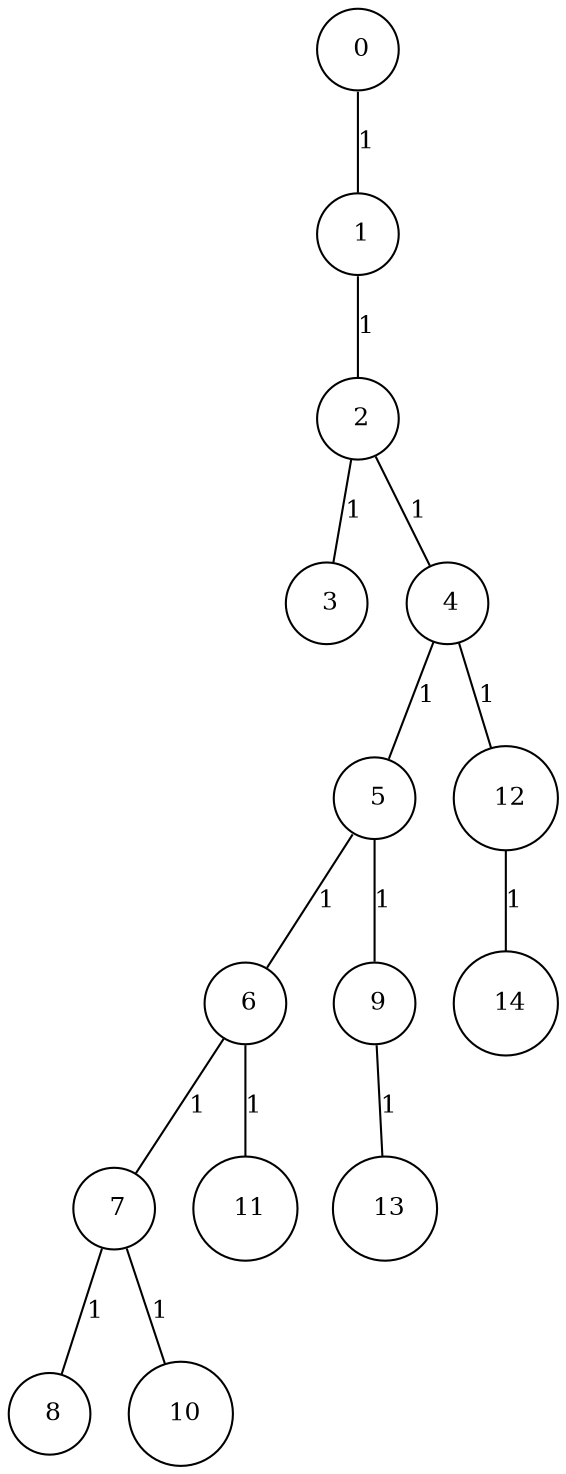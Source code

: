 graph G {
size="8.5,11;"
ratio = "expand;"
fixedsize="true;"
overlap="scale;"
node[shape=circle,width=.12,hight=.12,fontsize=12]
edge[fontsize=12]

0[label=" 0" color=black, pos="2.386231,1.8997251!"];
1[label=" 1" color=black, pos="0.095189938,2.8519424!"];
2[label=" 2" color=black, pos="0.24649928,2.895959!"];
3[label=" 3" color=black, pos="2.6699945,2.9150603!"];
4[label=" 4" color=black, pos="1.6160734,2.6252896!"];
5[label=" 5" color=black, pos="0.097445281,1.2481512!"];
6[label=" 6" color=black, pos="1.6455204,2.949544!"];
7[label=" 7" color=black, pos="0.91567537,1.8830891!"];
8[label=" 8" color=black, pos="2.7661799,2.7495792!"];
9[label=" 9" color=black, pos="0.25726622,1.6134128!"];
10[label=" 10" color=black, pos="0.95145231,1.2204134!"];
11[label=" 11" color=black, pos="0.56745779,1.2737257!"];
12[label=" 12" color=black, pos="0.7855999,0.53560135!"];
13[label=" 13" color=black, pos="0.19366894,0.51973618!"];
14[label=" 14" color=black, pos="1.3961161,0.75841922!"];
0--1[label="1"]
1--2[label="1"]
2--3[label="1"]
2--4[label="1"]
4--5[label="1"]
4--12[label="1"]
5--6[label="1"]
5--9[label="1"]
6--7[label="1"]
6--11[label="1"]
7--8[label="1"]
7--10[label="1"]
9--13[label="1"]
12--14[label="1"]

}

